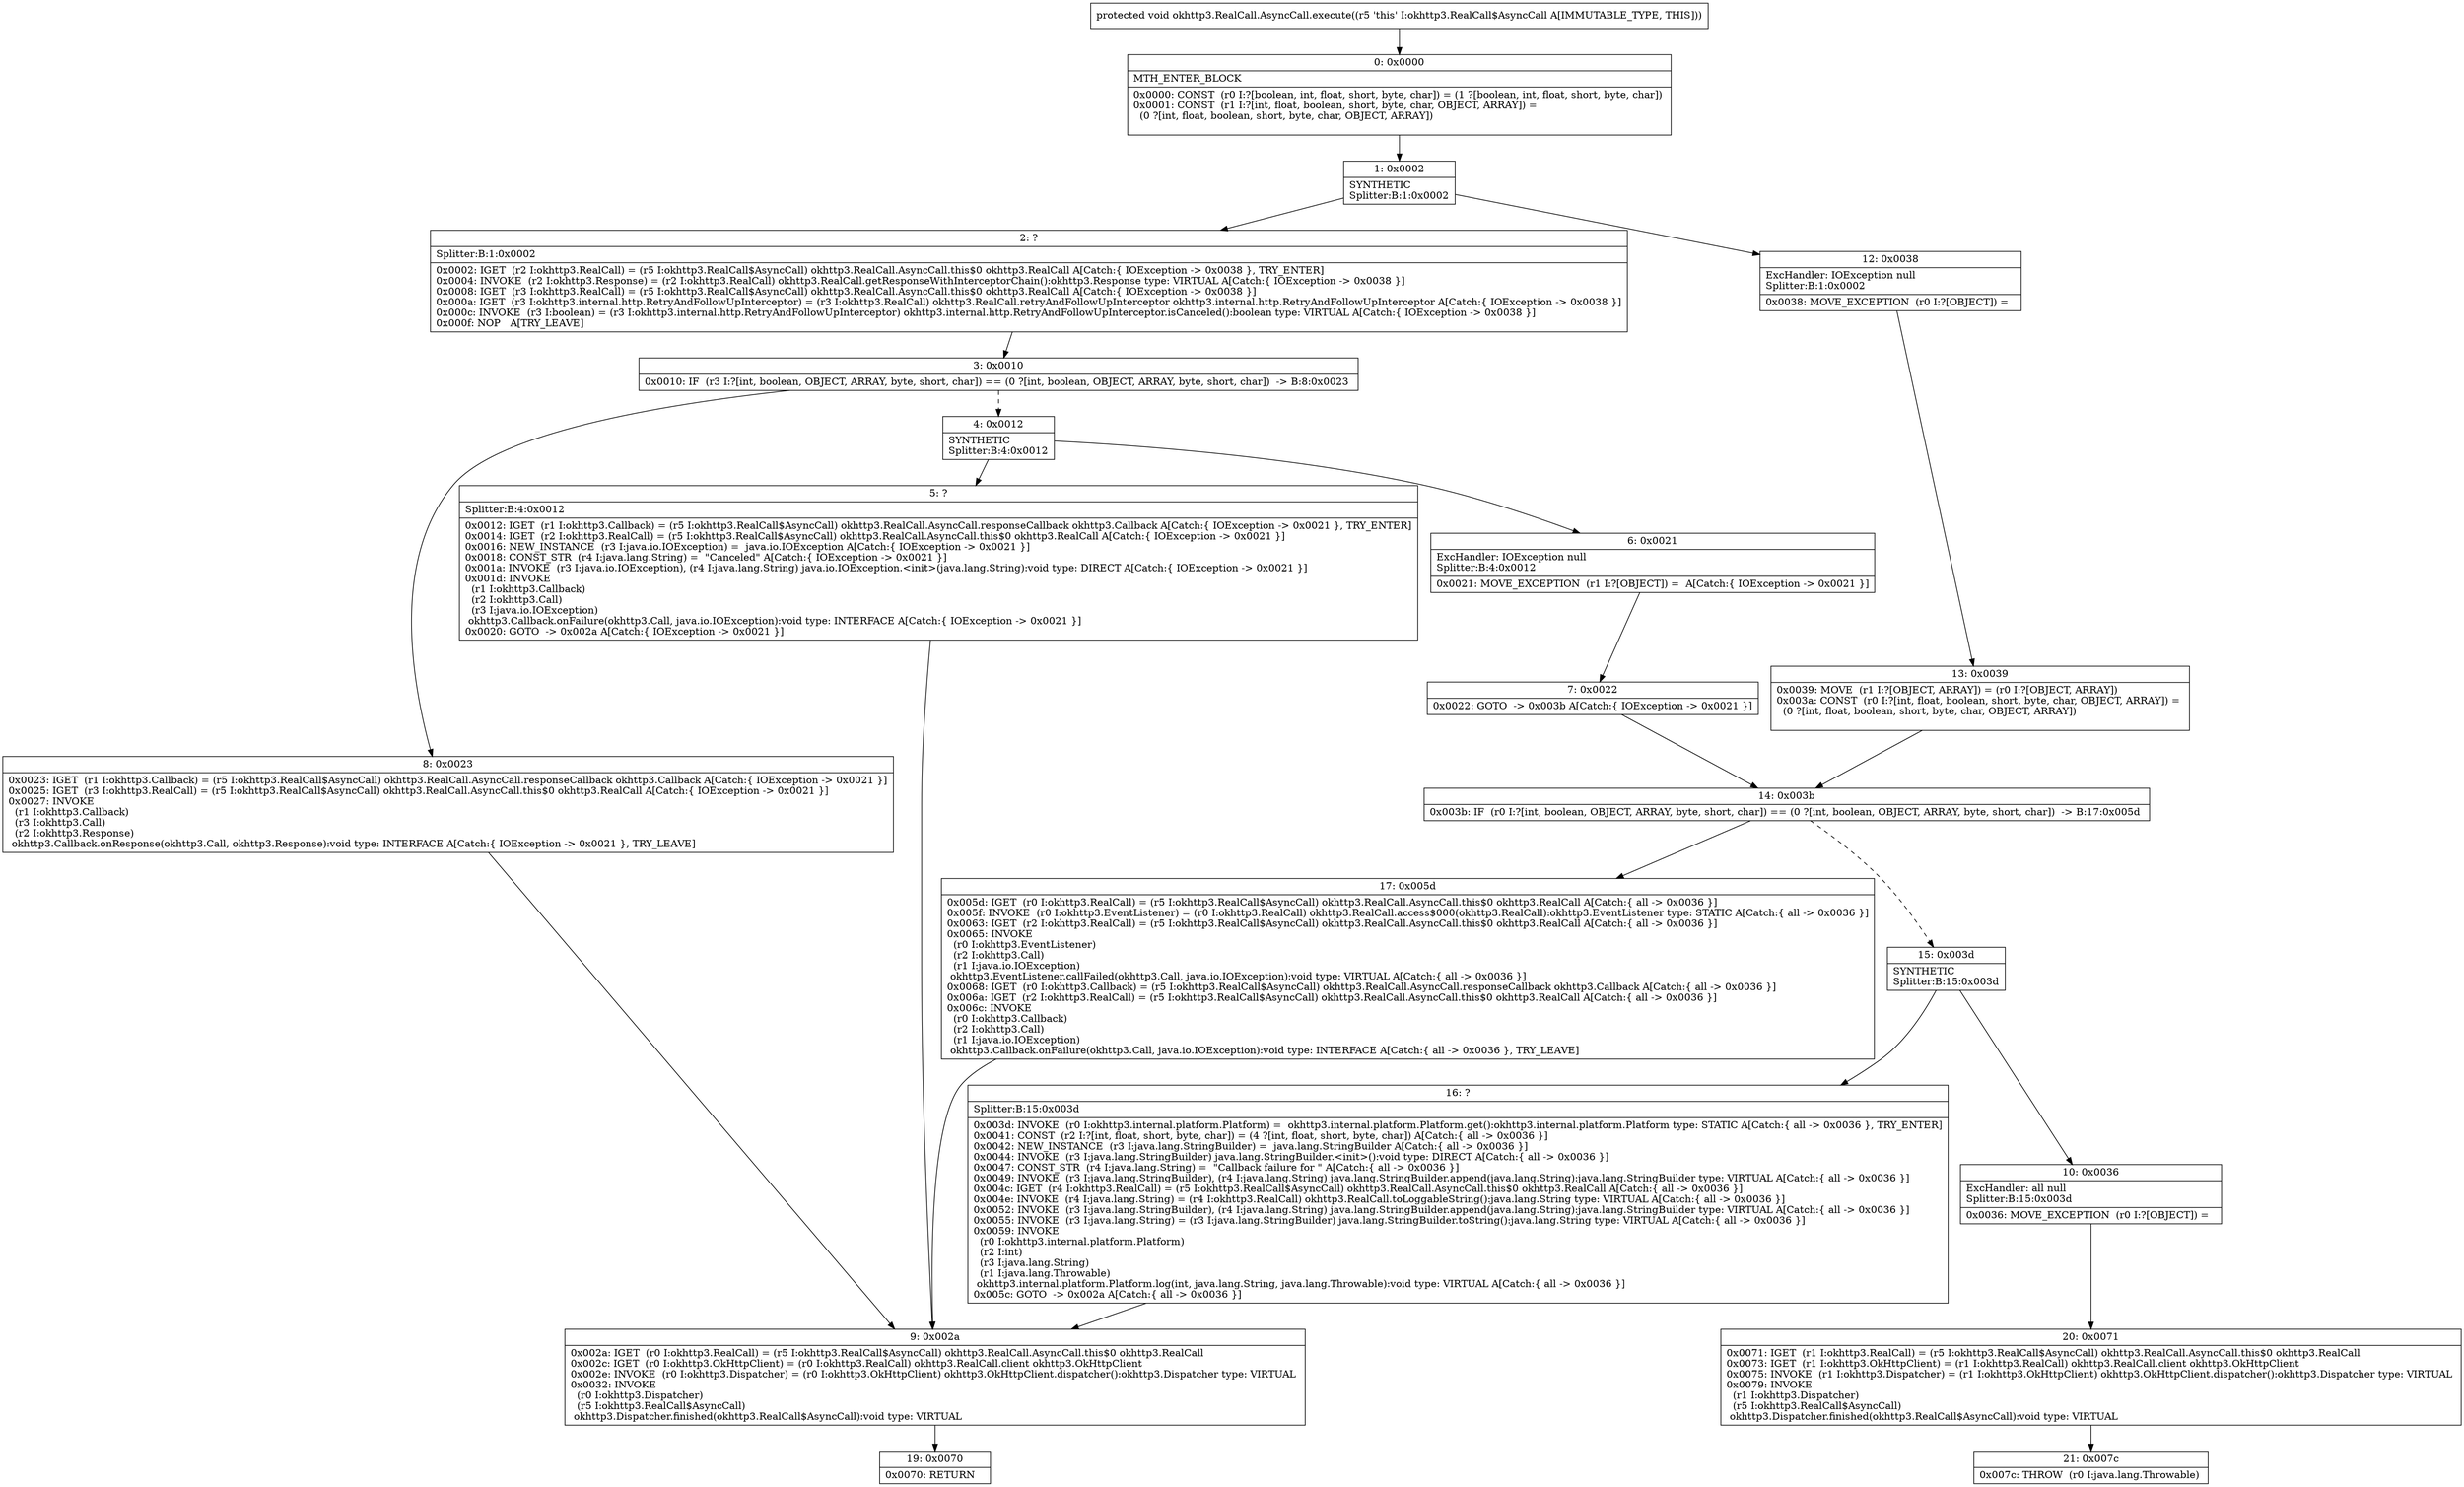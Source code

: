 digraph "CFG forokhttp3.RealCall.AsyncCall.execute()V" {
Node_0 [shape=record,label="{0\:\ 0x0000|MTH_ENTER_BLOCK\l|0x0000: CONST  (r0 I:?[boolean, int, float, short, byte, char]) = (1 ?[boolean, int, float, short, byte, char]) \l0x0001: CONST  (r1 I:?[int, float, boolean, short, byte, char, OBJECT, ARRAY]) = \l  (0 ?[int, float, boolean, short, byte, char, OBJECT, ARRAY])\l \l}"];
Node_1 [shape=record,label="{1\:\ 0x0002|SYNTHETIC\lSplitter:B:1:0x0002\l}"];
Node_2 [shape=record,label="{2\:\ ?|Splitter:B:1:0x0002\l|0x0002: IGET  (r2 I:okhttp3.RealCall) = (r5 I:okhttp3.RealCall$AsyncCall) okhttp3.RealCall.AsyncCall.this$0 okhttp3.RealCall A[Catch:\{ IOException \-\> 0x0038 \}, TRY_ENTER]\l0x0004: INVOKE  (r2 I:okhttp3.Response) = (r2 I:okhttp3.RealCall) okhttp3.RealCall.getResponseWithInterceptorChain():okhttp3.Response type: VIRTUAL A[Catch:\{ IOException \-\> 0x0038 \}]\l0x0008: IGET  (r3 I:okhttp3.RealCall) = (r5 I:okhttp3.RealCall$AsyncCall) okhttp3.RealCall.AsyncCall.this$0 okhttp3.RealCall A[Catch:\{ IOException \-\> 0x0038 \}]\l0x000a: IGET  (r3 I:okhttp3.internal.http.RetryAndFollowUpInterceptor) = (r3 I:okhttp3.RealCall) okhttp3.RealCall.retryAndFollowUpInterceptor okhttp3.internal.http.RetryAndFollowUpInterceptor A[Catch:\{ IOException \-\> 0x0038 \}]\l0x000c: INVOKE  (r3 I:boolean) = (r3 I:okhttp3.internal.http.RetryAndFollowUpInterceptor) okhttp3.internal.http.RetryAndFollowUpInterceptor.isCanceled():boolean type: VIRTUAL A[Catch:\{ IOException \-\> 0x0038 \}]\l0x000f: NOP   A[TRY_LEAVE]\l}"];
Node_3 [shape=record,label="{3\:\ 0x0010|0x0010: IF  (r3 I:?[int, boolean, OBJECT, ARRAY, byte, short, char]) == (0 ?[int, boolean, OBJECT, ARRAY, byte, short, char])  \-\> B:8:0x0023 \l}"];
Node_4 [shape=record,label="{4\:\ 0x0012|SYNTHETIC\lSplitter:B:4:0x0012\l}"];
Node_5 [shape=record,label="{5\:\ ?|Splitter:B:4:0x0012\l|0x0012: IGET  (r1 I:okhttp3.Callback) = (r5 I:okhttp3.RealCall$AsyncCall) okhttp3.RealCall.AsyncCall.responseCallback okhttp3.Callback A[Catch:\{ IOException \-\> 0x0021 \}, TRY_ENTER]\l0x0014: IGET  (r2 I:okhttp3.RealCall) = (r5 I:okhttp3.RealCall$AsyncCall) okhttp3.RealCall.AsyncCall.this$0 okhttp3.RealCall A[Catch:\{ IOException \-\> 0x0021 \}]\l0x0016: NEW_INSTANCE  (r3 I:java.io.IOException) =  java.io.IOException A[Catch:\{ IOException \-\> 0x0021 \}]\l0x0018: CONST_STR  (r4 I:java.lang.String) =  \"Canceled\" A[Catch:\{ IOException \-\> 0x0021 \}]\l0x001a: INVOKE  (r3 I:java.io.IOException), (r4 I:java.lang.String) java.io.IOException.\<init\>(java.lang.String):void type: DIRECT A[Catch:\{ IOException \-\> 0x0021 \}]\l0x001d: INVOKE  \l  (r1 I:okhttp3.Callback)\l  (r2 I:okhttp3.Call)\l  (r3 I:java.io.IOException)\l okhttp3.Callback.onFailure(okhttp3.Call, java.io.IOException):void type: INTERFACE A[Catch:\{ IOException \-\> 0x0021 \}]\l0x0020: GOTO  \-\> 0x002a A[Catch:\{ IOException \-\> 0x0021 \}]\l}"];
Node_6 [shape=record,label="{6\:\ 0x0021|ExcHandler: IOException null\lSplitter:B:4:0x0012\l|0x0021: MOVE_EXCEPTION  (r1 I:?[OBJECT]) =  A[Catch:\{ IOException \-\> 0x0021 \}]\l}"];
Node_7 [shape=record,label="{7\:\ 0x0022|0x0022: GOTO  \-\> 0x003b A[Catch:\{ IOException \-\> 0x0021 \}]\l}"];
Node_8 [shape=record,label="{8\:\ 0x0023|0x0023: IGET  (r1 I:okhttp3.Callback) = (r5 I:okhttp3.RealCall$AsyncCall) okhttp3.RealCall.AsyncCall.responseCallback okhttp3.Callback A[Catch:\{ IOException \-\> 0x0021 \}]\l0x0025: IGET  (r3 I:okhttp3.RealCall) = (r5 I:okhttp3.RealCall$AsyncCall) okhttp3.RealCall.AsyncCall.this$0 okhttp3.RealCall A[Catch:\{ IOException \-\> 0x0021 \}]\l0x0027: INVOKE  \l  (r1 I:okhttp3.Callback)\l  (r3 I:okhttp3.Call)\l  (r2 I:okhttp3.Response)\l okhttp3.Callback.onResponse(okhttp3.Call, okhttp3.Response):void type: INTERFACE A[Catch:\{ IOException \-\> 0x0021 \}, TRY_LEAVE]\l}"];
Node_9 [shape=record,label="{9\:\ 0x002a|0x002a: IGET  (r0 I:okhttp3.RealCall) = (r5 I:okhttp3.RealCall$AsyncCall) okhttp3.RealCall.AsyncCall.this$0 okhttp3.RealCall \l0x002c: IGET  (r0 I:okhttp3.OkHttpClient) = (r0 I:okhttp3.RealCall) okhttp3.RealCall.client okhttp3.OkHttpClient \l0x002e: INVOKE  (r0 I:okhttp3.Dispatcher) = (r0 I:okhttp3.OkHttpClient) okhttp3.OkHttpClient.dispatcher():okhttp3.Dispatcher type: VIRTUAL \l0x0032: INVOKE  \l  (r0 I:okhttp3.Dispatcher)\l  (r5 I:okhttp3.RealCall$AsyncCall)\l okhttp3.Dispatcher.finished(okhttp3.RealCall$AsyncCall):void type: VIRTUAL \l}"];
Node_10 [shape=record,label="{10\:\ 0x0036|ExcHandler: all null\lSplitter:B:15:0x003d\l|0x0036: MOVE_EXCEPTION  (r0 I:?[OBJECT]) =  \l}"];
Node_12 [shape=record,label="{12\:\ 0x0038|ExcHandler: IOException null\lSplitter:B:1:0x0002\l|0x0038: MOVE_EXCEPTION  (r0 I:?[OBJECT]) =  \l}"];
Node_13 [shape=record,label="{13\:\ 0x0039|0x0039: MOVE  (r1 I:?[OBJECT, ARRAY]) = (r0 I:?[OBJECT, ARRAY]) \l0x003a: CONST  (r0 I:?[int, float, boolean, short, byte, char, OBJECT, ARRAY]) = \l  (0 ?[int, float, boolean, short, byte, char, OBJECT, ARRAY])\l \l}"];
Node_14 [shape=record,label="{14\:\ 0x003b|0x003b: IF  (r0 I:?[int, boolean, OBJECT, ARRAY, byte, short, char]) == (0 ?[int, boolean, OBJECT, ARRAY, byte, short, char])  \-\> B:17:0x005d \l}"];
Node_15 [shape=record,label="{15\:\ 0x003d|SYNTHETIC\lSplitter:B:15:0x003d\l}"];
Node_16 [shape=record,label="{16\:\ ?|Splitter:B:15:0x003d\l|0x003d: INVOKE  (r0 I:okhttp3.internal.platform.Platform) =  okhttp3.internal.platform.Platform.get():okhttp3.internal.platform.Platform type: STATIC A[Catch:\{ all \-\> 0x0036 \}, TRY_ENTER]\l0x0041: CONST  (r2 I:?[int, float, short, byte, char]) = (4 ?[int, float, short, byte, char]) A[Catch:\{ all \-\> 0x0036 \}]\l0x0042: NEW_INSTANCE  (r3 I:java.lang.StringBuilder) =  java.lang.StringBuilder A[Catch:\{ all \-\> 0x0036 \}]\l0x0044: INVOKE  (r3 I:java.lang.StringBuilder) java.lang.StringBuilder.\<init\>():void type: DIRECT A[Catch:\{ all \-\> 0x0036 \}]\l0x0047: CONST_STR  (r4 I:java.lang.String) =  \"Callback failure for \" A[Catch:\{ all \-\> 0x0036 \}]\l0x0049: INVOKE  (r3 I:java.lang.StringBuilder), (r4 I:java.lang.String) java.lang.StringBuilder.append(java.lang.String):java.lang.StringBuilder type: VIRTUAL A[Catch:\{ all \-\> 0x0036 \}]\l0x004c: IGET  (r4 I:okhttp3.RealCall) = (r5 I:okhttp3.RealCall$AsyncCall) okhttp3.RealCall.AsyncCall.this$0 okhttp3.RealCall A[Catch:\{ all \-\> 0x0036 \}]\l0x004e: INVOKE  (r4 I:java.lang.String) = (r4 I:okhttp3.RealCall) okhttp3.RealCall.toLoggableString():java.lang.String type: VIRTUAL A[Catch:\{ all \-\> 0x0036 \}]\l0x0052: INVOKE  (r3 I:java.lang.StringBuilder), (r4 I:java.lang.String) java.lang.StringBuilder.append(java.lang.String):java.lang.StringBuilder type: VIRTUAL A[Catch:\{ all \-\> 0x0036 \}]\l0x0055: INVOKE  (r3 I:java.lang.String) = (r3 I:java.lang.StringBuilder) java.lang.StringBuilder.toString():java.lang.String type: VIRTUAL A[Catch:\{ all \-\> 0x0036 \}]\l0x0059: INVOKE  \l  (r0 I:okhttp3.internal.platform.Platform)\l  (r2 I:int)\l  (r3 I:java.lang.String)\l  (r1 I:java.lang.Throwable)\l okhttp3.internal.platform.Platform.log(int, java.lang.String, java.lang.Throwable):void type: VIRTUAL A[Catch:\{ all \-\> 0x0036 \}]\l0x005c: GOTO  \-\> 0x002a A[Catch:\{ all \-\> 0x0036 \}]\l}"];
Node_17 [shape=record,label="{17\:\ 0x005d|0x005d: IGET  (r0 I:okhttp3.RealCall) = (r5 I:okhttp3.RealCall$AsyncCall) okhttp3.RealCall.AsyncCall.this$0 okhttp3.RealCall A[Catch:\{ all \-\> 0x0036 \}]\l0x005f: INVOKE  (r0 I:okhttp3.EventListener) = (r0 I:okhttp3.RealCall) okhttp3.RealCall.access$000(okhttp3.RealCall):okhttp3.EventListener type: STATIC A[Catch:\{ all \-\> 0x0036 \}]\l0x0063: IGET  (r2 I:okhttp3.RealCall) = (r5 I:okhttp3.RealCall$AsyncCall) okhttp3.RealCall.AsyncCall.this$0 okhttp3.RealCall A[Catch:\{ all \-\> 0x0036 \}]\l0x0065: INVOKE  \l  (r0 I:okhttp3.EventListener)\l  (r2 I:okhttp3.Call)\l  (r1 I:java.io.IOException)\l okhttp3.EventListener.callFailed(okhttp3.Call, java.io.IOException):void type: VIRTUAL A[Catch:\{ all \-\> 0x0036 \}]\l0x0068: IGET  (r0 I:okhttp3.Callback) = (r5 I:okhttp3.RealCall$AsyncCall) okhttp3.RealCall.AsyncCall.responseCallback okhttp3.Callback A[Catch:\{ all \-\> 0x0036 \}]\l0x006a: IGET  (r2 I:okhttp3.RealCall) = (r5 I:okhttp3.RealCall$AsyncCall) okhttp3.RealCall.AsyncCall.this$0 okhttp3.RealCall A[Catch:\{ all \-\> 0x0036 \}]\l0x006c: INVOKE  \l  (r0 I:okhttp3.Callback)\l  (r2 I:okhttp3.Call)\l  (r1 I:java.io.IOException)\l okhttp3.Callback.onFailure(okhttp3.Call, java.io.IOException):void type: INTERFACE A[Catch:\{ all \-\> 0x0036 \}, TRY_LEAVE]\l}"];
Node_19 [shape=record,label="{19\:\ 0x0070|0x0070: RETURN   \l}"];
Node_20 [shape=record,label="{20\:\ 0x0071|0x0071: IGET  (r1 I:okhttp3.RealCall) = (r5 I:okhttp3.RealCall$AsyncCall) okhttp3.RealCall.AsyncCall.this$0 okhttp3.RealCall \l0x0073: IGET  (r1 I:okhttp3.OkHttpClient) = (r1 I:okhttp3.RealCall) okhttp3.RealCall.client okhttp3.OkHttpClient \l0x0075: INVOKE  (r1 I:okhttp3.Dispatcher) = (r1 I:okhttp3.OkHttpClient) okhttp3.OkHttpClient.dispatcher():okhttp3.Dispatcher type: VIRTUAL \l0x0079: INVOKE  \l  (r1 I:okhttp3.Dispatcher)\l  (r5 I:okhttp3.RealCall$AsyncCall)\l okhttp3.Dispatcher.finished(okhttp3.RealCall$AsyncCall):void type: VIRTUAL \l}"];
Node_21 [shape=record,label="{21\:\ 0x007c|0x007c: THROW  (r0 I:java.lang.Throwable) \l}"];
MethodNode[shape=record,label="{protected void okhttp3.RealCall.AsyncCall.execute((r5 'this' I:okhttp3.RealCall$AsyncCall A[IMMUTABLE_TYPE, THIS])) }"];
MethodNode -> Node_0;
Node_0 -> Node_1;
Node_1 -> Node_2;
Node_1 -> Node_12;
Node_2 -> Node_3;
Node_3 -> Node_4[style=dashed];
Node_3 -> Node_8;
Node_4 -> Node_5;
Node_4 -> Node_6;
Node_5 -> Node_9;
Node_6 -> Node_7;
Node_7 -> Node_14;
Node_8 -> Node_9;
Node_9 -> Node_19;
Node_10 -> Node_20;
Node_12 -> Node_13;
Node_13 -> Node_14;
Node_14 -> Node_15[style=dashed];
Node_14 -> Node_17;
Node_15 -> Node_16;
Node_15 -> Node_10;
Node_16 -> Node_9;
Node_17 -> Node_9;
Node_20 -> Node_21;
}

